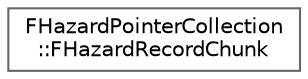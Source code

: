 digraph "Graphical Class Hierarchy"
{
 // INTERACTIVE_SVG=YES
 // LATEX_PDF_SIZE
  bgcolor="transparent";
  edge [fontname=Helvetica,fontsize=10,labelfontname=Helvetica,labelfontsize=10];
  node [fontname=Helvetica,fontsize=10,shape=box,height=0.2,width=0.4];
  rankdir="LR";
  Node0 [id="Node000000",label="FHazardPointerCollection\l::FHazardRecordChunk",height=0.2,width=0.4,color="grey40", fillcolor="white", style="filled",URL="$d7/dd0/structFHazardPointerCollection_1_1FHazardRecordChunk.html",tooltip=" "];
}

